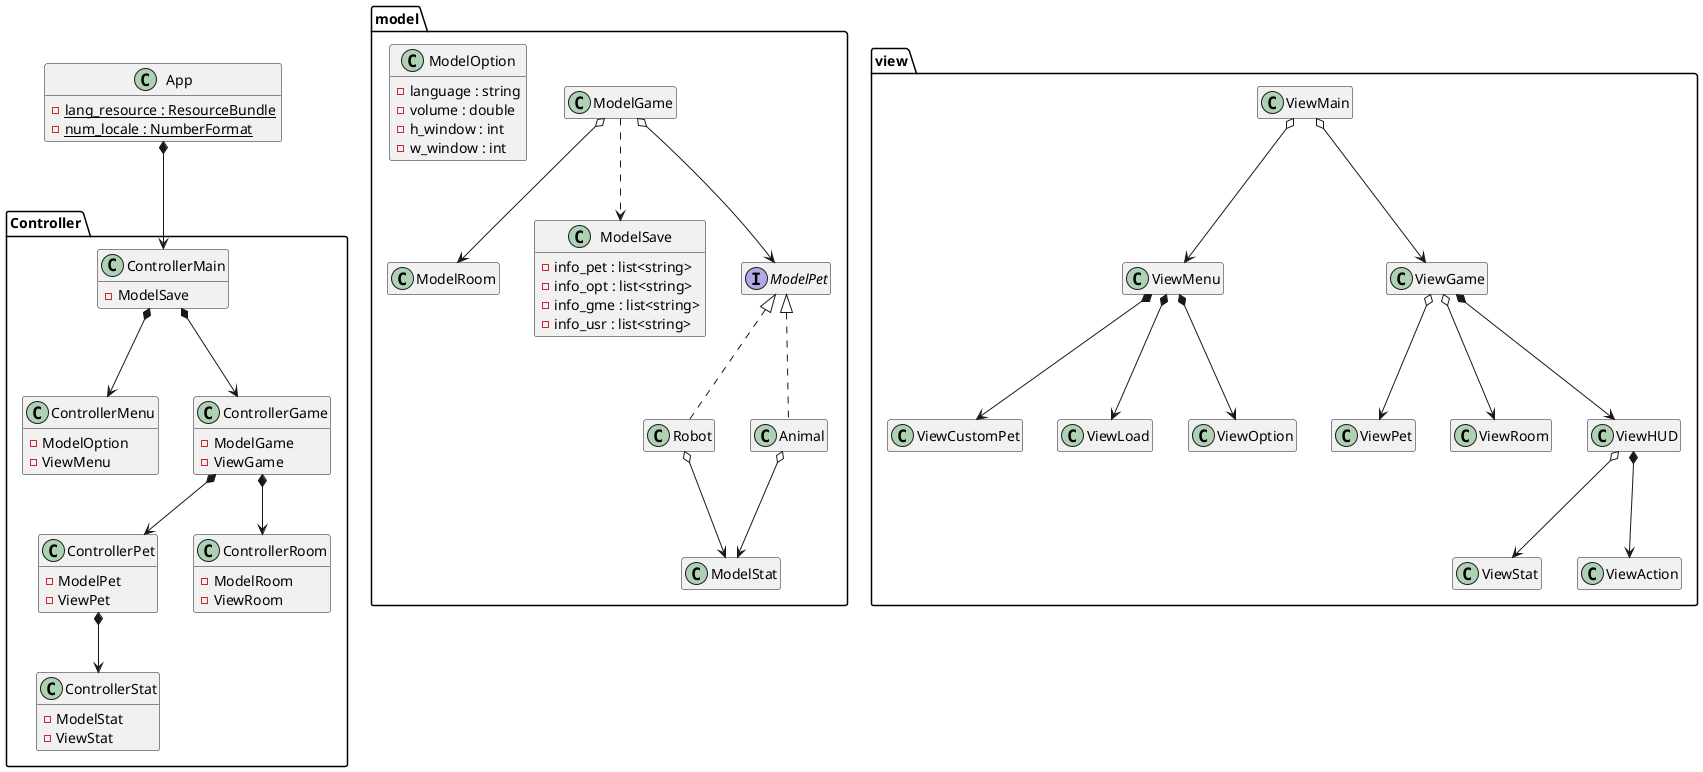 @startuml

hide empty attributes
hide empty methods

class App {
	-{static}lang_resource : ResourceBundle
	-{static}num_locale : NumberFormat
}

/' plus utilisé ; mais pourrait l'être à nouveau
package lang {
	abstract class Lang {
		+ {method} {static} getLang() : Lang
		+ {method} {static} setLang( newInst : Lang )
	}
	
	class Fr
	Class En
	
	Lang <|-- Fr
	Lang <|-- En
}
'/

package model {
    class ModelRoom
    class ModelGame
    class ModelStat
    class ModelOption {
    	-language : string
	    -volume : double
	    -h_window : int
	    -w_window : int
    }
    class ModelSave {
    	-info_pet : list<string>
    	-info_opt : list<string>
    	-info_gme : list<string>
    	-info_usr : list<string>
    }
    interface ModelPet
    class Robot
    class Animal
    
    ModelPet <|.. Robot
    ModelPet <|.. Animal
    Animal o--> ModelStat
    Robot o--> ModelStat
    ModelGame o--> ModelPet
    ModelGame o--> ModelRoom
    ModelGame ..> ModelSave
}

package view {
	class ViewMain
    class ViewPet
    class ViewRoom
    class ViewStat
    class ViewMenu
    class ViewCustomPet
    class ViewLoad
    class ViewAction
    class ViewOption
    class ViewGame
    class ViewHUD
    
    ViewMain o--> ViewGame
    ViewMain o--> ViewMenu
    ViewMenu *--> ViewOption
    ViewMenu *--> ViewCustomPet
    ViewMenu *--> ViewLoad
    ViewGame *--> ViewHUD
    ViewHUD  *--> ViewAction
    ViewHUD  o--> ViewStat
    ViewGame o--> ViewRoom
    ViewGame o--> ViewPet
}

package Controller {
    class ControllerMain {
    	-ModelSave
    }
    
    class ControllerPet {
        -ModelPet
        -ViewPet
    }
    class ControllerRoom {
        -ModelRoom
        -ViewRoom
    }
    class ControllerStat {
        -ModelStat
        -ViewStat
    }
    class ControllerMenu {
        -ModelOption
        -ViewMenu
    }
    class ControllerGame {
        -ModelGame
        -ViewGame
    }
    
    ControllerPet *--> ControllerStat
    ControllerGame *--> ControllerPet
    ControllerGame *--> ControllerRoom
    ControllerMain *--> ControllerGame 
    ControllerMain *--> ControllerMenu
    
}

App *--> ControllerMain

@enduml
